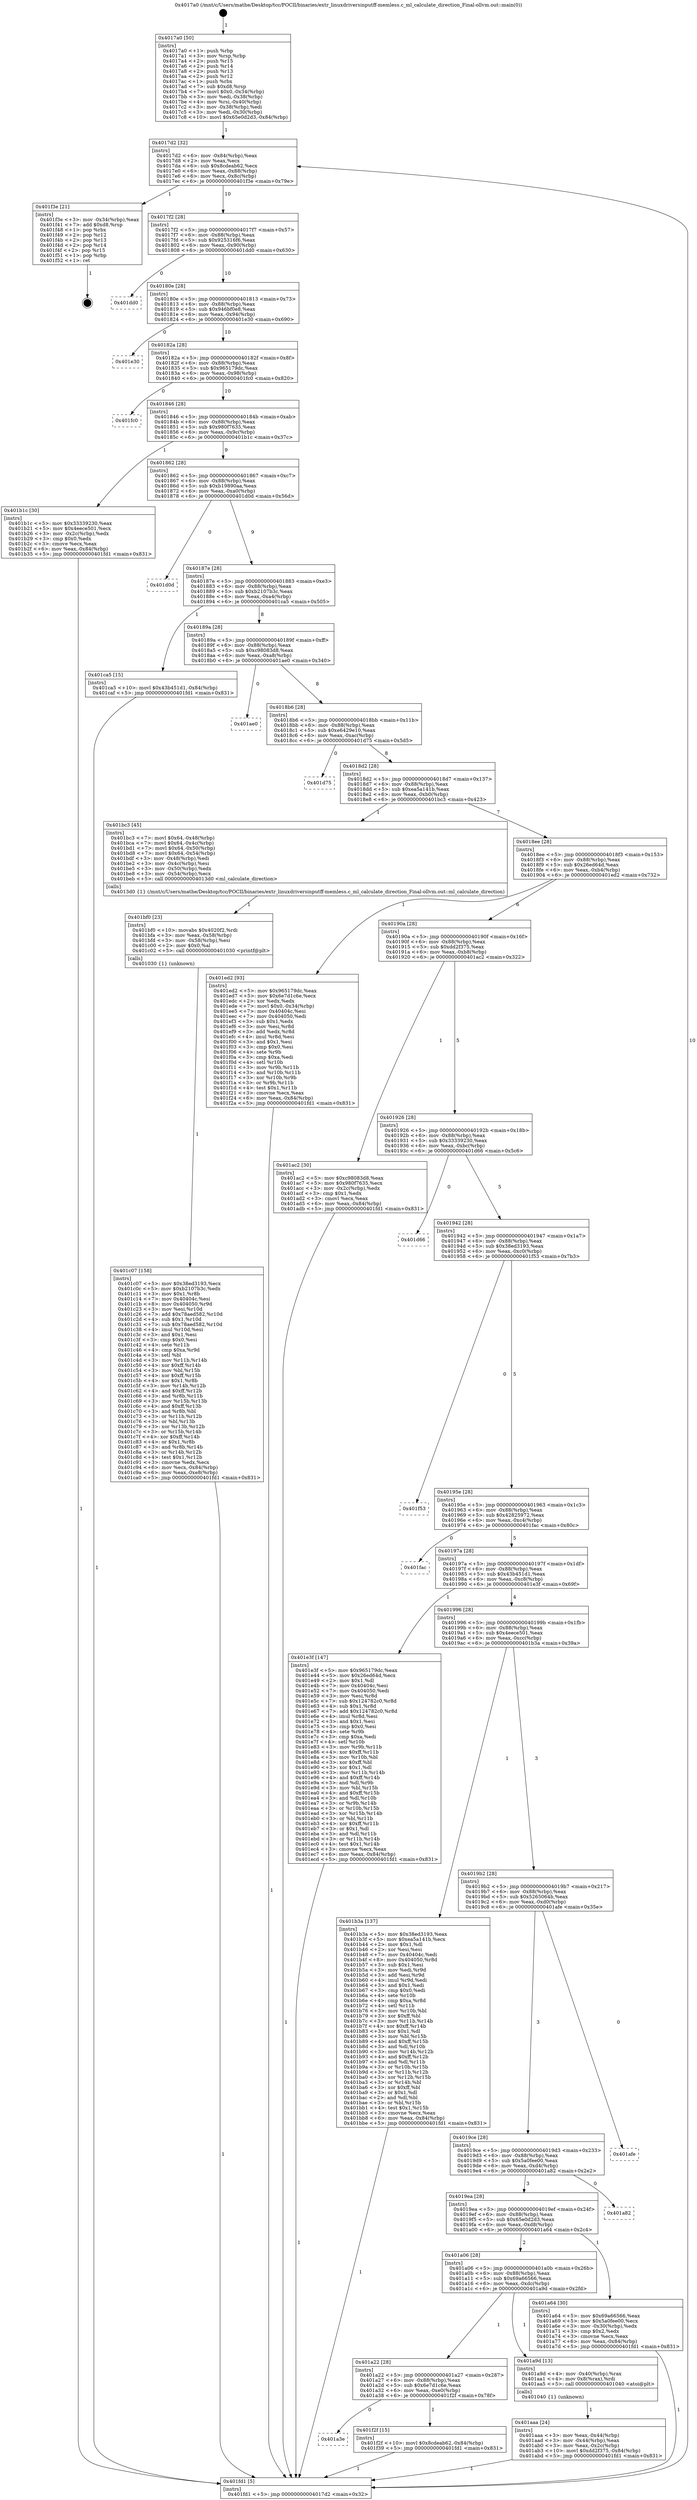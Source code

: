digraph "0x4017a0" {
  label = "0x4017a0 (/mnt/c/Users/mathe/Desktop/tcc/POCII/binaries/extr_linuxdriversinputff-memless.c_ml_calculate_direction_Final-ollvm.out::main(0))"
  labelloc = "t"
  node[shape=record]

  Entry [label="",width=0.3,height=0.3,shape=circle,fillcolor=black,style=filled]
  "0x4017d2" [label="{
     0x4017d2 [32]\l
     | [instrs]\l
     &nbsp;&nbsp;0x4017d2 \<+6\>: mov -0x84(%rbp),%eax\l
     &nbsp;&nbsp;0x4017d8 \<+2\>: mov %eax,%ecx\l
     &nbsp;&nbsp;0x4017da \<+6\>: sub $0x8cdeab62,%ecx\l
     &nbsp;&nbsp;0x4017e0 \<+6\>: mov %eax,-0x88(%rbp)\l
     &nbsp;&nbsp;0x4017e6 \<+6\>: mov %ecx,-0x8c(%rbp)\l
     &nbsp;&nbsp;0x4017ec \<+6\>: je 0000000000401f3e \<main+0x79e\>\l
  }"]
  "0x401f3e" [label="{
     0x401f3e [21]\l
     | [instrs]\l
     &nbsp;&nbsp;0x401f3e \<+3\>: mov -0x34(%rbp),%eax\l
     &nbsp;&nbsp;0x401f41 \<+7\>: add $0xd8,%rsp\l
     &nbsp;&nbsp;0x401f48 \<+1\>: pop %rbx\l
     &nbsp;&nbsp;0x401f49 \<+2\>: pop %r12\l
     &nbsp;&nbsp;0x401f4b \<+2\>: pop %r13\l
     &nbsp;&nbsp;0x401f4d \<+2\>: pop %r14\l
     &nbsp;&nbsp;0x401f4f \<+2\>: pop %r15\l
     &nbsp;&nbsp;0x401f51 \<+1\>: pop %rbp\l
     &nbsp;&nbsp;0x401f52 \<+1\>: ret\l
  }"]
  "0x4017f2" [label="{
     0x4017f2 [28]\l
     | [instrs]\l
     &nbsp;&nbsp;0x4017f2 \<+5\>: jmp 00000000004017f7 \<main+0x57\>\l
     &nbsp;&nbsp;0x4017f7 \<+6\>: mov -0x88(%rbp),%eax\l
     &nbsp;&nbsp;0x4017fd \<+5\>: sub $0x925316f6,%eax\l
     &nbsp;&nbsp;0x401802 \<+6\>: mov %eax,-0x90(%rbp)\l
     &nbsp;&nbsp;0x401808 \<+6\>: je 0000000000401dd0 \<main+0x630\>\l
  }"]
  Exit [label="",width=0.3,height=0.3,shape=circle,fillcolor=black,style=filled,peripheries=2]
  "0x401dd0" [label="{
     0x401dd0\l
  }", style=dashed]
  "0x40180e" [label="{
     0x40180e [28]\l
     | [instrs]\l
     &nbsp;&nbsp;0x40180e \<+5\>: jmp 0000000000401813 \<main+0x73\>\l
     &nbsp;&nbsp;0x401813 \<+6\>: mov -0x88(%rbp),%eax\l
     &nbsp;&nbsp;0x401819 \<+5\>: sub $0x946bf0e8,%eax\l
     &nbsp;&nbsp;0x40181e \<+6\>: mov %eax,-0x94(%rbp)\l
     &nbsp;&nbsp;0x401824 \<+6\>: je 0000000000401e30 \<main+0x690\>\l
  }"]
  "0x401a3e" [label="{
     0x401a3e\l
  }", style=dashed]
  "0x401e30" [label="{
     0x401e30\l
  }", style=dashed]
  "0x40182a" [label="{
     0x40182a [28]\l
     | [instrs]\l
     &nbsp;&nbsp;0x40182a \<+5\>: jmp 000000000040182f \<main+0x8f\>\l
     &nbsp;&nbsp;0x40182f \<+6\>: mov -0x88(%rbp),%eax\l
     &nbsp;&nbsp;0x401835 \<+5\>: sub $0x965179dc,%eax\l
     &nbsp;&nbsp;0x40183a \<+6\>: mov %eax,-0x98(%rbp)\l
     &nbsp;&nbsp;0x401840 \<+6\>: je 0000000000401fc0 \<main+0x820\>\l
  }"]
  "0x401f2f" [label="{
     0x401f2f [15]\l
     | [instrs]\l
     &nbsp;&nbsp;0x401f2f \<+10\>: movl $0x8cdeab62,-0x84(%rbp)\l
     &nbsp;&nbsp;0x401f39 \<+5\>: jmp 0000000000401fd1 \<main+0x831\>\l
  }"]
  "0x401fc0" [label="{
     0x401fc0\l
  }", style=dashed]
  "0x401846" [label="{
     0x401846 [28]\l
     | [instrs]\l
     &nbsp;&nbsp;0x401846 \<+5\>: jmp 000000000040184b \<main+0xab\>\l
     &nbsp;&nbsp;0x40184b \<+6\>: mov -0x88(%rbp),%eax\l
     &nbsp;&nbsp;0x401851 \<+5\>: sub $0x980f7635,%eax\l
     &nbsp;&nbsp;0x401856 \<+6\>: mov %eax,-0x9c(%rbp)\l
     &nbsp;&nbsp;0x40185c \<+6\>: je 0000000000401b1c \<main+0x37c\>\l
  }"]
  "0x401c07" [label="{
     0x401c07 [158]\l
     | [instrs]\l
     &nbsp;&nbsp;0x401c07 \<+5\>: mov $0x38ed3193,%ecx\l
     &nbsp;&nbsp;0x401c0c \<+5\>: mov $0xb2107b3c,%edx\l
     &nbsp;&nbsp;0x401c11 \<+3\>: mov $0x1,%r8b\l
     &nbsp;&nbsp;0x401c14 \<+7\>: mov 0x40404c,%esi\l
     &nbsp;&nbsp;0x401c1b \<+8\>: mov 0x404050,%r9d\l
     &nbsp;&nbsp;0x401c23 \<+3\>: mov %esi,%r10d\l
     &nbsp;&nbsp;0x401c26 \<+7\>: add $0x78aed582,%r10d\l
     &nbsp;&nbsp;0x401c2d \<+4\>: sub $0x1,%r10d\l
     &nbsp;&nbsp;0x401c31 \<+7\>: sub $0x78aed582,%r10d\l
     &nbsp;&nbsp;0x401c38 \<+4\>: imul %r10d,%esi\l
     &nbsp;&nbsp;0x401c3c \<+3\>: and $0x1,%esi\l
     &nbsp;&nbsp;0x401c3f \<+3\>: cmp $0x0,%esi\l
     &nbsp;&nbsp;0x401c42 \<+4\>: sete %r11b\l
     &nbsp;&nbsp;0x401c46 \<+4\>: cmp $0xa,%r9d\l
     &nbsp;&nbsp;0x401c4a \<+3\>: setl %bl\l
     &nbsp;&nbsp;0x401c4d \<+3\>: mov %r11b,%r14b\l
     &nbsp;&nbsp;0x401c50 \<+4\>: xor $0xff,%r14b\l
     &nbsp;&nbsp;0x401c54 \<+3\>: mov %bl,%r15b\l
     &nbsp;&nbsp;0x401c57 \<+4\>: xor $0xff,%r15b\l
     &nbsp;&nbsp;0x401c5b \<+4\>: xor $0x1,%r8b\l
     &nbsp;&nbsp;0x401c5f \<+3\>: mov %r14b,%r12b\l
     &nbsp;&nbsp;0x401c62 \<+4\>: and $0xff,%r12b\l
     &nbsp;&nbsp;0x401c66 \<+3\>: and %r8b,%r11b\l
     &nbsp;&nbsp;0x401c69 \<+3\>: mov %r15b,%r13b\l
     &nbsp;&nbsp;0x401c6c \<+4\>: and $0xff,%r13b\l
     &nbsp;&nbsp;0x401c70 \<+3\>: and %r8b,%bl\l
     &nbsp;&nbsp;0x401c73 \<+3\>: or %r11b,%r12b\l
     &nbsp;&nbsp;0x401c76 \<+3\>: or %bl,%r13b\l
     &nbsp;&nbsp;0x401c79 \<+3\>: xor %r13b,%r12b\l
     &nbsp;&nbsp;0x401c7c \<+3\>: or %r15b,%r14b\l
     &nbsp;&nbsp;0x401c7f \<+4\>: xor $0xff,%r14b\l
     &nbsp;&nbsp;0x401c83 \<+4\>: or $0x1,%r8b\l
     &nbsp;&nbsp;0x401c87 \<+3\>: and %r8b,%r14b\l
     &nbsp;&nbsp;0x401c8a \<+3\>: or %r14b,%r12b\l
     &nbsp;&nbsp;0x401c8d \<+4\>: test $0x1,%r12b\l
     &nbsp;&nbsp;0x401c91 \<+3\>: cmovne %edx,%ecx\l
     &nbsp;&nbsp;0x401c94 \<+6\>: mov %ecx,-0x84(%rbp)\l
     &nbsp;&nbsp;0x401c9a \<+6\>: mov %eax,-0xe8(%rbp)\l
     &nbsp;&nbsp;0x401ca0 \<+5\>: jmp 0000000000401fd1 \<main+0x831\>\l
  }"]
  "0x401b1c" [label="{
     0x401b1c [30]\l
     | [instrs]\l
     &nbsp;&nbsp;0x401b1c \<+5\>: mov $0x33339230,%eax\l
     &nbsp;&nbsp;0x401b21 \<+5\>: mov $0x4eece501,%ecx\l
     &nbsp;&nbsp;0x401b26 \<+3\>: mov -0x2c(%rbp),%edx\l
     &nbsp;&nbsp;0x401b29 \<+3\>: cmp $0x0,%edx\l
     &nbsp;&nbsp;0x401b2c \<+3\>: cmove %ecx,%eax\l
     &nbsp;&nbsp;0x401b2f \<+6\>: mov %eax,-0x84(%rbp)\l
     &nbsp;&nbsp;0x401b35 \<+5\>: jmp 0000000000401fd1 \<main+0x831\>\l
  }"]
  "0x401862" [label="{
     0x401862 [28]\l
     | [instrs]\l
     &nbsp;&nbsp;0x401862 \<+5\>: jmp 0000000000401867 \<main+0xc7\>\l
     &nbsp;&nbsp;0x401867 \<+6\>: mov -0x88(%rbp),%eax\l
     &nbsp;&nbsp;0x40186d \<+5\>: sub $0xb19890aa,%eax\l
     &nbsp;&nbsp;0x401872 \<+6\>: mov %eax,-0xa0(%rbp)\l
     &nbsp;&nbsp;0x401878 \<+6\>: je 0000000000401d0d \<main+0x56d\>\l
  }"]
  "0x401bf0" [label="{
     0x401bf0 [23]\l
     | [instrs]\l
     &nbsp;&nbsp;0x401bf0 \<+10\>: movabs $0x4020f2,%rdi\l
     &nbsp;&nbsp;0x401bfa \<+3\>: mov %eax,-0x58(%rbp)\l
     &nbsp;&nbsp;0x401bfd \<+3\>: mov -0x58(%rbp),%esi\l
     &nbsp;&nbsp;0x401c00 \<+2\>: mov $0x0,%al\l
     &nbsp;&nbsp;0x401c02 \<+5\>: call 0000000000401030 \<printf@plt\>\l
     | [calls]\l
     &nbsp;&nbsp;0x401030 \{1\} (unknown)\l
  }"]
  "0x401d0d" [label="{
     0x401d0d\l
  }", style=dashed]
  "0x40187e" [label="{
     0x40187e [28]\l
     | [instrs]\l
     &nbsp;&nbsp;0x40187e \<+5\>: jmp 0000000000401883 \<main+0xe3\>\l
     &nbsp;&nbsp;0x401883 \<+6\>: mov -0x88(%rbp),%eax\l
     &nbsp;&nbsp;0x401889 \<+5\>: sub $0xb2107b3c,%eax\l
     &nbsp;&nbsp;0x40188e \<+6\>: mov %eax,-0xa4(%rbp)\l
     &nbsp;&nbsp;0x401894 \<+6\>: je 0000000000401ca5 \<main+0x505\>\l
  }"]
  "0x401aaa" [label="{
     0x401aaa [24]\l
     | [instrs]\l
     &nbsp;&nbsp;0x401aaa \<+3\>: mov %eax,-0x44(%rbp)\l
     &nbsp;&nbsp;0x401aad \<+3\>: mov -0x44(%rbp),%eax\l
     &nbsp;&nbsp;0x401ab0 \<+3\>: mov %eax,-0x2c(%rbp)\l
     &nbsp;&nbsp;0x401ab3 \<+10\>: movl $0xdd2f375,-0x84(%rbp)\l
     &nbsp;&nbsp;0x401abd \<+5\>: jmp 0000000000401fd1 \<main+0x831\>\l
  }"]
  "0x401ca5" [label="{
     0x401ca5 [15]\l
     | [instrs]\l
     &nbsp;&nbsp;0x401ca5 \<+10\>: movl $0x43b451d1,-0x84(%rbp)\l
     &nbsp;&nbsp;0x401caf \<+5\>: jmp 0000000000401fd1 \<main+0x831\>\l
  }"]
  "0x40189a" [label="{
     0x40189a [28]\l
     | [instrs]\l
     &nbsp;&nbsp;0x40189a \<+5\>: jmp 000000000040189f \<main+0xff\>\l
     &nbsp;&nbsp;0x40189f \<+6\>: mov -0x88(%rbp),%eax\l
     &nbsp;&nbsp;0x4018a5 \<+5\>: sub $0xc98083d8,%eax\l
     &nbsp;&nbsp;0x4018aa \<+6\>: mov %eax,-0xa8(%rbp)\l
     &nbsp;&nbsp;0x4018b0 \<+6\>: je 0000000000401ae0 \<main+0x340\>\l
  }"]
  "0x401a22" [label="{
     0x401a22 [28]\l
     | [instrs]\l
     &nbsp;&nbsp;0x401a22 \<+5\>: jmp 0000000000401a27 \<main+0x287\>\l
     &nbsp;&nbsp;0x401a27 \<+6\>: mov -0x88(%rbp),%eax\l
     &nbsp;&nbsp;0x401a2d \<+5\>: sub $0x6e7d1c6e,%eax\l
     &nbsp;&nbsp;0x401a32 \<+6\>: mov %eax,-0xe0(%rbp)\l
     &nbsp;&nbsp;0x401a38 \<+6\>: je 0000000000401f2f \<main+0x78f\>\l
  }"]
  "0x401ae0" [label="{
     0x401ae0\l
  }", style=dashed]
  "0x4018b6" [label="{
     0x4018b6 [28]\l
     | [instrs]\l
     &nbsp;&nbsp;0x4018b6 \<+5\>: jmp 00000000004018bb \<main+0x11b\>\l
     &nbsp;&nbsp;0x4018bb \<+6\>: mov -0x88(%rbp),%eax\l
     &nbsp;&nbsp;0x4018c1 \<+5\>: sub $0xe6429e10,%eax\l
     &nbsp;&nbsp;0x4018c6 \<+6\>: mov %eax,-0xac(%rbp)\l
     &nbsp;&nbsp;0x4018cc \<+6\>: je 0000000000401d75 \<main+0x5d5\>\l
  }"]
  "0x401a9d" [label="{
     0x401a9d [13]\l
     | [instrs]\l
     &nbsp;&nbsp;0x401a9d \<+4\>: mov -0x40(%rbp),%rax\l
     &nbsp;&nbsp;0x401aa1 \<+4\>: mov 0x8(%rax),%rdi\l
     &nbsp;&nbsp;0x401aa5 \<+5\>: call 0000000000401040 \<atoi@plt\>\l
     | [calls]\l
     &nbsp;&nbsp;0x401040 \{1\} (unknown)\l
  }"]
  "0x401d75" [label="{
     0x401d75\l
  }", style=dashed]
  "0x4018d2" [label="{
     0x4018d2 [28]\l
     | [instrs]\l
     &nbsp;&nbsp;0x4018d2 \<+5\>: jmp 00000000004018d7 \<main+0x137\>\l
     &nbsp;&nbsp;0x4018d7 \<+6\>: mov -0x88(%rbp),%eax\l
     &nbsp;&nbsp;0x4018dd \<+5\>: sub $0xea5a141b,%eax\l
     &nbsp;&nbsp;0x4018e2 \<+6\>: mov %eax,-0xb0(%rbp)\l
     &nbsp;&nbsp;0x4018e8 \<+6\>: je 0000000000401bc3 \<main+0x423\>\l
  }"]
  "0x4017a0" [label="{
     0x4017a0 [50]\l
     | [instrs]\l
     &nbsp;&nbsp;0x4017a0 \<+1\>: push %rbp\l
     &nbsp;&nbsp;0x4017a1 \<+3\>: mov %rsp,%rbp\l
     &nbsp;&nbsp;0x4017a4 \<+2\>: push %r15\l
     &nbsp;&nbsp;0x4017a6 \<+2\>: push %r14\l
     &nbsp;&nbsp;0x4017a8 \<+2\>: push %r13\l
     &nbsp;&nbsp;0x4017aa \<+2\>: push %r12\l
     &nbsp;&nbsp;0x4017ac \<+1\>: push %rbx\l
     &nbsp;&nbsp;0x4017ad \<+7\>: sub $0xd8,%rsp\l
     &nbsp;&nbsp;0x4017b4 \<+7\>: movl $0x0,-0x34(%rbp)\l
     &nbsp;&nbsp;0x4017bb \<+3\>: mov %edi,-0x38(%rbp)\l
     &nbsp;&nbsp;0x4017be \<+4\>: mov %rsi,-0x40(%rbp)\l
     &nbsp;&nbsp;0x4017c2 \<+3\>: mov -0x38(%rbp),%edi\l
     &nbsp;&nbsp;0x4017c5 \<+3\>: mov %edi,-0x30(%rbp)\l
     &nbsp;&nbsp;0x4017c8 \<+10\>: movl $0x65e0d2d3,-0x84(%rbp)\l
  }"]
  "0x401bc3" [label="{
     0x401bc3 [45]\l
     | [instrs]\l
     &nbsp;&nbsp;0x401bc3 \<+7\>: movl $0x64,-0x48(%rbp)\l
     &nbsp;&nbsp;0x401bca \<+7\>: movl $0x64,-0x4c(%rbp)\l
     &nbsp;&nbsp;0x401bd1 \<+7\>: movl $0x64,-0x50(%rbp)\l
     &nbsp;&nbsp;0x401bd8 \<+7\>: movl $0x64,-0x54(%rbp)\l
     &nbsp;&nbsp;0x401bdf \<+3\>: mov -0x48(%rbp),%edi\l
     &nbsp;&nbsp;0x401be2 \<+3\>: mov -0x4c(%rbp),%esi\l
     &nbsp;&nbsp;0x401be5 \<+3\>: mov -0x50(%rbp),%edx\l
     &nbsp;&nbsp;0x401be8 \<+3\>: mov -0x54(%rbp),%ecx\l
     &nbsp;&nbsp;0x401beb \<+5\>: call 00000000004013d0 \<ml_calculate_direction\>\l
     | [calls]\l
     &nbsp;&nbsp;0x4013d0 \{1\} (/mnt/c/Users/mathe/Desktop/tcc/POCII/binaries/extr_linuxdriversinputff-memless.c_ml_calculate_direction_Final-ollvm.out::ml_calculate_direction)\l
  }"]
  "0x4018ee" [label="{
     0x4018ee [28]\l
     | [instrs]\l
     &nbsp;&nbsp;0x4018ee \<+5\>: jmp 00000000004018f3 \<main+0x153\>\l
     &nbsp;&nbsp;0x4018f3 \<+6\>: mov -0x88(%rbp),%eax\l
     &nbsp;&nbsp;0x4018f9 \<+5\>: sub $0x26ed64d,%eax\l
     &nbsp;&nbsp;0x4018fe \<+6\>: mov %eax,-0xb4(%rbp)\l
     &nbsp;&nbsp;0x401904 \<+6\>: je 0000000000401ed2 \<main+0x732\>\l
  }"]
  "0x401fd1" [label="{
     0x401fd1 [5]\l
     | [instrs]\l
     &nbsp;&nbsp;0x401fd1 \<+5\>: jmp 00000000004017d2 \<main+0x32\>\l
  }"]
  "0x401ed2" [label="{
     0x401ed2 [93]\l
     | [instrs]\l
     &nbsp;&nbsp;0x401ed2 \<+5\>: mov $0x965179dc,%eax\l
     &nbsp;&nbsp;0x401ed7 \<+5\>: mov $0x6e7d1c6e,%ecx\l
     &nbsp;&nbsp;0x401edc \<+2\>: xor %edx,%edx\l
     &nbsp;&nbsp;0x401ede \<+7\>: movl $0x0,-0x34(%rbp)\l
     &nbsp;&nbsp;0x401ee5 \<+7\>: mov 0x40404c,%esi\l
     &nbsp;&nbsp;0x401eec \<+7\>: mov 0x404050,%edi\l
     &nbsp;&nbsp;0x401ef3 \<+3\>: sub $0x1,%edx\l
     &nbsp;&nbsp;0x401ef6 \<+3\>: mov %esi,%r8d\l
     &nbsp;&nbsp;0x401ef9 \<+3\>: add %edx,%r8d\l
     &nbsp;&nbsp;0x401efc \<+4\>: imul %r8d,%esi\l
     &nbsp;&nbsp;0x401f00 \<+3\>: and $0x1,%esi\l
     &nbsp;&nbsp;0x401f03 \<+3\>: cmp $0x0,%esi\l
     &nbsp;&nbsp;0x401f06 \<+4\>: sete %r9b\l
     &nbsp;&nbsp;0x401f0a \<+3\>: cmp $0xa,%edi\l
     &nbsp;&nbsp;0x401f0d \<+4\>: setl %r10b\l
     &nbsp;&nbsp;0x401f11 \<+3\>: mov %r9b,%r11b\l
     &nbsp;&nbsp;0x401f14 \<+3\>: and %r10b,%r11b\l
     &nbsp;&nbsp;0x401f17 \<+3\>: xor %r10b,%r9b\l
     &nbsp;&nbsp;0x401f1a \<+3\>: or %r9b,%r11b\l
     &nbsp;&nbsp;0x401f1d \<+4\>: test $0x1,%r11b\l
     &nbsp;&nbsp;0x401f21 \<+3\>: cmovne %ecx,%eax\l
     &nbsp;&nbsp;0x401f24 \<+6\>: mov %eax,-0x84(%rbp)\l
     &nbsp;&nbsp;0x401f2a \<+5\>: jmp 0000000000401fd1 \<main+0x831\>\l
  }"]
  "0x40190a" [label="{
     0x40190a [28]\l
     | [instrs]\l
     &nbsp;&nbsp;0x40190a \<+5\>: jmp 000000000040190f \<main+0x16f\>\l
     &nbsp;&nbsp;0x40190f \<+6\>: mov -0x88(%rbp),%eax\l
     &nbsp;&nbsp;0x401915 \<+5\>: sub $0xdd2f375,%eax\l
     &nbsp;&nbsp;0x40191a \<+6\>: mov %eax,-0xb8(%rbp)\l
     &nbsp;&nbsp;0x401920 \<+6\>: je 0000000000401ac2 \<main+0x322\>\l
  }"]
  "0x401a06" [label="{
     0x401a06 [28]\l
     | [instrs]\l
     &nbsp;&nbsp;0x401a06 \<+5\>: jmp 0000000000401a0b \<main+0x26b\>\l
     &nbsp;&nbsp;0x401a0b \<+6\>: mov -0x88(%rbp),%eax\l
     &nbsp;&nbsp;0x401a11 \<+5\>: sub $0x69a66566,%eax\l
     &nbsp;&nbsp;0x401a16 \<+6\>: mov %eax,-0xdc(%rbp)\l
     &nbsp;&nbsp;0x401a1c \<+6\>: je 0000000000401a9d \<main+0x2fd\>\l
  }"]
  "0x401ac2" [label="{
     0x401ac2 [30]\l
     | [instrs]\l
     &nbsp;&nbsp;0x401ac2 \<+5\>: mov $0xc98083d8,%eax\l
     &nbsp;&nbsp;0x401ac7 \<+5\>: mov $0x980f7635,%ecx\l
     &nbsp;&nbsp;0x401acc \<+3\>: mov -0x2c(%rbp),%edx\l
     &nbsp;&nbsp;0x401acf \<+3\>: cmp $0x1,%edx\l
     &nbsp;&nbsp;0x401ad2 \<+3\>: cmovl %ecx,%eax\l
     &nbsp;&nbsp;0x401ad5 \<+6\>: mov %eax,-0x84(%rbp)\l
     &nbsp;&nbsp;0x401adb \<+5\>: jmp 0000000000401fd1 \<main+0x831\>\l
  }"]
  "0x401926" [label="{
     0x401926 [28]\l
     | [instrs]\l
     &nbsp;&nbsp;0x401926 \<+5\>: jmp 000000000040192b \<main+0x18b\>\l
     &nbsp;&nbsp;0x40192b \<+6\>: mov -0x88(%rbp),%eax\l
     &nbsp;&nbsp;0x401931 \<+5\>: sub $0x33339230,%eax\l
     &nbsp;&nbsp;0x401936 \<+6\>: mov %eax,-0xbc(%rbp)\l
     &nbsp;&nbsp;0x40193c \<+6\>: je 0000000000401d66 \<main+0x5c6\>\l
  }"]
  "0x401a64" [label="{
     0x401a64 [30]\l
     | [instrs]\l
     &nbsp;&nbsp;0x401a64 \<+5\>: mov $0x69a66566,%eax\l
     &nbsp;&nbsp;0x401a69 \<+5\>: mov $0x5a0fee00,%ecx\l
     &nbsp;&nbsp;0x401a6e \<+3\>: mov -0x30(%rbp),%edx\l
     &nbsp;&nbsp;0x401a71 \<+3\>: cmp $0x2,%edx\l
     &nbsp;&nbsp;0x401a74 \<+3\>: cmovne %ecx,%eax\l
     &nbsp;&nbsp;0x401a77 \<+6\>: mov %eax,-0x84(%rbp)\l
     &nbsp;&nbsp;0x401a7d \<+5\>: jmp 0000000000401fd1 \<main+0x831\>\l
  }"]
  "0x401d66" [label="{
     0x401d66\l
  }", style=dashed]
  "0x401942" [label="{
     0x401942 [28]\l
     | [instrs]\l
     &nbsp;&nbsp;0x401942 \<+5\>: jmp 0000000000401947 \<main+0x1a7\>\l
     &nbsp;&nbsp;0x401947 \<+6\>: mov -0x88(%rbp),%eax\l
     &nbsp;&nbsp;0x40194d \<+5\>: sub $0x38ed3193,%eax\l
     &nbsp;&nbsp;0x401952 \<+6\>: mov %eax,-0xc0(%rbp)\l
     &nbsp;&nbsp;0x401958 \<+6\>: je 0000000000401f53 \<main+0x7b3\>\l
  }"]
  "0x4019ea" [label="{
     0x4019ea [28]\l
     | [instrs]\l
     &nbsp;&nbsp;0x4019ea \<+5\>: jmp 00000000004019ef \<main+0x24f\>\l
     &nbsp;&nbsp;0x4019ef \<+6\>: mov -0x88(%rbp),%eax\l
     &nbsp;&nbsp;0x4019f5 \<+5\>: sub $0x65e0d2d3,%eax\l
     &nbsp;&nbsp;0x4019fa \<+6\>: mov %eax,-0xd8(%rbp)\l
     &nbsp;&nbsp;0x401a00 \<+6\>: je 0000000000401a64 \<main+0x2c4\>\l
  }"]
  "0x401f53" [label="{
     0x401f53\l
  }", style=dashed]
  "0x40195e" [label="{
     0x40195e [28]\l
     | [instrs]\l
     &nbsp;&nbsp;0x40195e \<+5\>: jmp 0000000000401963 \<main+0x1c3\>\l
     &nbsp;&nbsp;0x401963 \<+6\>: mov -0x88(%rbp),%eax\l
     &nbsp;&nbsp;0x401969 \<+5\>: sub $0x42825972,%eax\l
     &nbsp;&nbsp;0x40196e \<+6\>: mov %eax,-0xc4(%rbp)\l
     &nbsp;&nbsp;0x401974 \<+6\>: je 0000000000401fac \<main+0x80c\>\l
  }"]
  "0x401a82" [label="{
     0x401a82\l
  }", style=dashed]
  "0x401fac" [label="{
     0x401fac\l
  }", style=dashed]
  "0x40197a" [label="{
     0x40197a [28]\l
     | [instrs]\l
     &nbsp;&nbsp;0x40197a \<+5\>: jmp 000000000040197f \<main+0x1df\>\l
     &nbsp;&nbsp;0x40197f \<+6\>: mov -0x88(%rbp),%eax\l
     &nbsp;&nbsp;0x401985 \<+5\>: sub $0x43b451d1,%eax\l
     &nbsp;&nbsp;0x40198a \<+6\>: mov %eax,-0xc8(%rbp)\l
     &nbsp;&nbsp;0x401990 \<+6\>: je 0000000000401e3f \<main+0x69f\>\l
  }"]
  "0x4019ce" [label="{
     0x4019ce [28]\l
     | [instrs]\l
     &nbsp;&nbsp;0x4019ce \<+5\>: jmp 00000000004019d3 \<main+0x233\>\l
     &nbsp;&nbsp;0x4019d3 \<+6\>: mov -0x88(%rbp),%eax\l
     &nbsp;&nbsp;0x4019d9 \<+5\>: sub $0x5a0fee00,%eax\l
     &nbsp;&nbsp;0x4019de \<+6\>: mov %eax,-0xd4(%rbp)\l
     &nbsp;&nbsp;0x4019e4 \<+6\>: je 0000000000401a82 \<main+0x2e2\>\l
  }"]
  "0x401e3f" [label="{
     0x401e3f [147]\l
     | [instrs]\l
     &nbsp;&nbsp;0x401e3f \<+5\>: mov $0x965179dc,%eax\l
     &nbsp;&nbsp;0x401e44 \<+5\>: mov $0x26ed64d,%ecx\l
     &nbsp;&nbsp;0x401e49 \<+2\>: mov $0x1,%dl\l
     &nbsp;&nbsp;0x401e4b \<+7\>: mov 0x40404c,%esi\l
     &nbsp;&nbsp;0x401e52 \<+7\>: mov 0x404050,%edi\l
     &nbsp;&nbsp;0x401e59 \<+3\>: mov %esi,%r8d\l
     &nbsp;&nbsp;0x401e5c \<+7\>: sub $0x124782c0,%r8d\l
     &nbsp;&nbsp;0x401e63 \<+4\>: sub $0x1,%r8d\l
     &nbsp;&nbsp;0x401e67 \<+7\>: add $0x124782c0,%r8d\l
     &nbsp;&nbsp;0x401e6e \<+4\>: imul %r8d,%esi\l
     &nbsp;&nbsp;0x401e72 \<+3\>: and $0x1,%esi\l
     &nbsp;&nbsp;0x401e75 \<+3\>: cmp $0x0,%esi\l
     &nbsp;&nbsp;0x401e78 \<+4\>: sete %r9b\l
     &nbsp;&nbsp;0x401e7c \<+3\>: cmp $0xa,%edi\l
     &nbsp;&nbsp;0x401e7f \<+4\>: setl %r10b\l
     &nbsp;&nbsp;0x401e83 \<+3\>: mov %r9b,%r11b\l
     &nbsp;&nbsp;0x401e86 \<+4\>: xor $0xff,%r11b\l
     &nbsp;&nbsp;0x401e8a \<+3\>: mov %r10b,%bl\l
     &nbsp;&nbsp;0x401e8d \<+3\>: xor $0xff,%bl\l
     &nbsp;&nbsp;0x401e90 \<+3\>: xor $0x1,%dl\l
     &nbsp;&nbsp;0x401e93 \<+3\>: mov %r11b,%r14b\l
     &nbsp;&nbsp;0x401e96 \<+4\>: and $0xff,%r14b\l
     &nbsp;&nbsp;0x401e9a \<+3\>: and %dl,%r9b\l
     &nbsp;&nbsp;0x401e9d \<+3\>: mov %bl,%r15b\l
     &nbsp;&nbsp;0x401ea0 \<+4\>: and $0xff,%r15b\l
     &nbsp;&nbsp;0x401ea4 \<+3\>: and %dl,%r10b\l
     &nbsp;&nbsp;0x401ea7 \<+3\>: or %r9b,%r14b\l
     &nbsp;&nbsp;0x401eaa \<+3\>: or %r10b,%r15b\l
     &nbsp;&nbsp;0x401ead \<+3\>: xor %r15b,%r14b\l
     &nbsp;&nbsp;0x401eb0 \<+3\>: or %bl,%r11b\l
     &nbsp;&nbsp;0x401eb3 \<+4\>: xor $0xff,%r11b\l
     &nbsp;&nbsp;0x401eb7 \<+3\>: or $0x1,%dl\l
     &nbsp;&nbsp;0x401eba \<+3\>: and %dl,%r11b\l
     &nbsp;&nbsp;0x401ebd \<+3\>: or %r11b,%r14b\l
     &nbsp;&nbsp;0x401ec0 \<+4\>: test $0x1,%r14b\l
     &nbsp;&nbsp;0x401ec4 \<+3\>: cmovne %ecx,%eax\l
     &nbsp;&nbsp;0x401ec7 \<+6\>: mov %eax,-0x84(%rbp)\l
     &nbsp;&nbsp;0x401ecd \<+5\>: jmp 0000000000401fd1 \<main+0x831\>\l
  }"]
  "0x401996" [label="{
     0x401996 [28]\l
     | [instrs]\l
     &nbsp;&nbsp;0x401996 \<+5\>: jmp 000000000040199b \<main+0x1fb\>\l
     &nbsp;&nbsp;0x40199b \<+6\>: mov -0x88(%rbp),%eax\l
     &nbsp;&nbsp;0x4019a1 \<+5\>: sub $0x4eece501,%eax\l
     &nbsp;&nbsp;0x4019a6 \<+6\>: mov %eax,-0xcc(%rbp)\l
     &nbsp;&nbsp;0x4019ac \<+6\>: je 0000000000401b3a \<main+0x39a\>\l
  }"]
  "0x401afe" [label="{
     0x401afe\l
  }", style=dashed]
  "0x401b3a" [label="{
     0x401b3a [137]\l
     | [instrs]\l
     &nbsp;&nbsp;0x401b3a \<+5\>: mov $0x38ed3193,%eax\l
     &nbsp;&nbsp;0x401b3f \<+5\>: mov $0xea5a141b,%ecx\l
     &nbsp;&nbsp;0x401b44 \<+2\>: mov $0x1,%dl\l
     &nbsp;&nbsp;0x401b46 \<+2\>: xor %esi,%esi\l
     &nbsp;&nbsp;0x401b48 \<+7\>: mov 0x40404c,%edi\l
     &nbsp;&nbsp;0x401b4f \<+8\>: mov 0x404050,%r8d\l
     &nbsp;&nbsp;0x401b57 \<+3\>: sub $0x1,%esi\l
     &nbsp;&nbsp;0x401b5a \<+3\>: mov %edi,%r9d\l
     &nbsp;&nbsp;0x401b5d \<+3\>: add %esi,%r9d\l
     &nbsp;&nbsp;0x401b60 \<+4\>: imul %r9d,%edi\l
     &nbsp;&nbsp;0x401b64 \<+3\>: and $0x1,%edi\l
     &nbsp;&nbsp;0x401b67 \<+3\>: cmp $0x0,%edi\l
     &nbsp;&nbsp;0x401b6a \<+4\>: sete %r10b\l
     &nbsp;&nbsp;0x401b6e \<+4\>: cmp $0xa,%r8d\l
     &nbsp;&nbsp;0x401b72 \<+4\>: setl %r11b\l
     &nbsp;&nbsp;0x401b76 \<+3\>: mov %r10b,%bl\l
     &nbsp;&nbsp;0x401b79 \<+3\>: xor $0xff,%bl\l
     &nbsp;&nbsp;0x401b7c \<+3\>: mov %r11b,%r14b\l
     &nbsp;&nbsp;0x401b7f \<+4\>: xor $0xff,%r14b\l
     &nbsp;&nbsp;0x401b83 \<+3\>: xor $0x1,%dl\l
     &nbsp;&nbsp;0x401b86 \<+3\>: mov %bl,%r15b\l
     &nbsp;&nbsp;0x401b89 \<+4\>: and $0xff,%r15b\l
     &nbsp;&nbsp;0x401b8d \<+3\>: and %dl,%r10b\l
     &nbsp;&nbsp;0x401b90 \<+3\>: mov %r14b,%r12b\l
     &nbsp;&nbsp;0x401b93 \<+4\>: and $0xff,%r12b\l
     &nbsp;&nbsp;0x401b97 \<+3\>: and %dl,%r11b\l
     &nbsp;&nbsp;0x401b9a \<+3\>: or %r10b,%r15b\l
     &nbsp;&nbsp;0x401b9d \<+3\>: or %r11b,%r12b\l
     &nbsp;&nbsp;0x401ba0 \<+3\>: xor %r12b,%r15b\l
     &nbsp;&nbsp;0x401ba3 \<+3\>: or %r14b,%bl\l
     &nbsp;&nbsp;0x401ba6 \<+3\>: xor $0xff,%bl\l
     &nbsp;&nbsp;0x401ba9 \<+3\>: or $0x1,%dl\l
     &nbsp;&nbsp;0x401bac \<+2\>: and %dl,%bl\l
     &nbsp;&nbsp;0x401bae \<+3\>: or %bl,%r15b\l
     &nbsp;&nbsp;0x401bb1 \<+4\>: test $0x1,%r15b\l
     &nbsp;&nbsp;0x401bb5 \<+3\>: cmovne %ecx,%eax\l
     &nbsp;&nbsp;0x401bb8 \<+6\>: mov %eax,-0x84(%rbp)\l
     &nbsp;&nbsp;0x401bbe \<+5\>: jmp 0000000000401fd1 \<main+0x831\>\l
  }"]
  "0x4019b2" [label="{
     0x4019b2 [28]\l
     | [instrs]\l
     &nbsp;&nbsp;0x4019b2 \<+5\>: jmp 00000000004019b7 \<main+0x217\>\l
     &nbsp;&nbsp;0x4019b7 \<+6\>: mov -0x88(%rbp),%eax\l
     &nbsp;&nbsp;0x4019bd \<+5\>: sub $0x5265064b,%eax\l
     &nbsp;&nbsp;0x4019c2 \<+6\>: mov %eax,-0xd0(%rbp)\l
     &nbsp;&nbsp;0x4019c8 \<+6\>: je 0000000000401afe \<main+0x35e\>\l
  }"]
  Entry -> "0x4017a0" [label=" 1"]
  "0x4017d2" -> "0x401f3e" [label=" 1"]
  "0x4017d2" -> "0x4017f2" [label=" 10"]
  "0x401f3e" -> Exit [label=" 1"]
  "0x4017f2" -> "0x401dd0" [label=" 0"]
  "0x4017f2" -> "0x40180e" [label=" 10"]
  "0x401f2f" -> "0x401fd1" [label=" 1"]
  "0x40180e" -> "0x401e30" [label=" 0"]
  "0x40180e" -> "0x40182a" [label=" 10"]
  "0x401a22" -> "0x401a3e" [label=" 0"]
  "0x40182a" -> "0x401fc0" [label=" 0"]
  "0x40182a" -> "0x401846" [label=" 10"]
  "0x401a22" -> "0x401f2f" [label=" 1"]
  "0x401846" -> "0x401b1c" [label=" 1"]
  "0x401846" -> "0x401862" [label=" 9"]
  "0x401ed2" -> "0x401fd1" [label=" 1"]
  "0x401862" -> "0x401d0d" [label=" 0"]
  "0x401862" -> "0x40187e" [label=" 9"]
  "0x401e3f" -> "0x401fd1" [label=" 1"]
  "0x40187e" -> "0x401ca5" [label=" 1"]
  "0x40187e" -> "0x40189a" [label=" 8"]
  "0x401ca5" -> "0x401fd1" [label=" 1"]
  "0x40189a" -> "0x401ae0" [label=" 0"]
  "0x40189a" -> "0x4018b6" [label=" 8"]
  "0x401c07" -> "0x401fd1" [label=" 1"]
  "0x4018b6" -> "0x401d75" [label=" 0"]
  "0x4018b6" -> "0x4018d2" [label=" 8"]
  "0x401bf0" -> "0x401c07" [label=" 1"]
  "0x4018d2" -> "0x401bc3" [label=" 1"]
  "0x4018d2" -> "0x4018ee" [label=" 7"]
  "0x401b3a" -> "0x401fd1" [label=" 1"]
  "0x4018ee" -> "0x401ed2" [label=" 1"]
  "0x4018ee" -> "0x40190a" [label=" 6"]
  "0x401b1c" -> "0x401fd1" [label=" 1"]
  "0x40190a" -> "0x401ac2" [label=" 1"]
  "0x40190a" -> "0x401926" [label=" 5"]
  "0x401ac2" -> "0x401fd1" [label=" 1"]
  "0x401926" -> "0x401d66" [label=" 0"]
  "0x401926" -> "0x401942" [label=" 5"]
  "0x401aaa" -> "0x401fd1" [label=" 1"]
  "0x401942" -> "0x401f53" [label=" 0"]
  "0x401942" -> "0x40195e" [label=" 5"]
  "0x401a06" -> "0x401a22" [label=" 1"]
  "0x40195e" -> "0x401fac" [label=" 0"]
  "0x40195e" -> "0x40197a" [label=" 5"]
  "0x401a06" -> "0x401a9d" [label=" 1"]
  "0x40197a" -> "0x401e3f" [label=" 1"]
  "0x40197a" -> "0x401996" [label=" 4"]
  "0x401fd1" -> "0x4017d2" [label=" 10"]
  "0x401996" -> "0x401b3a" [label=" 1"]
  "0x401996" -> "0x4019b2" [label=" 3"]
  "0x4017a0" -> "0x4017d2" [label=" 1"]
  "0x4019b2" -> "0x401afe" [label=" 0"]
  "0x4019b2" -> "0x4019ce" [label=" 3"]
  "0x401bc3" -> "0x401bf0" [label=" 1"]
  "0x4019ce" -> "0x401a82" [label=" 0"]
  "0x4019ce" -> "0x4019ea" [label=" 3"]
  "0x401a9d" -> "0x401aaa" [label=" 1"]
  "0x4019ea" -> "0x401a64" [label=" 1"]
  "0x4019ea" -> "0x401a06" [label=" 2"]
  "0x401a64" -> "0x401fd1" [label=" 1"]
}
